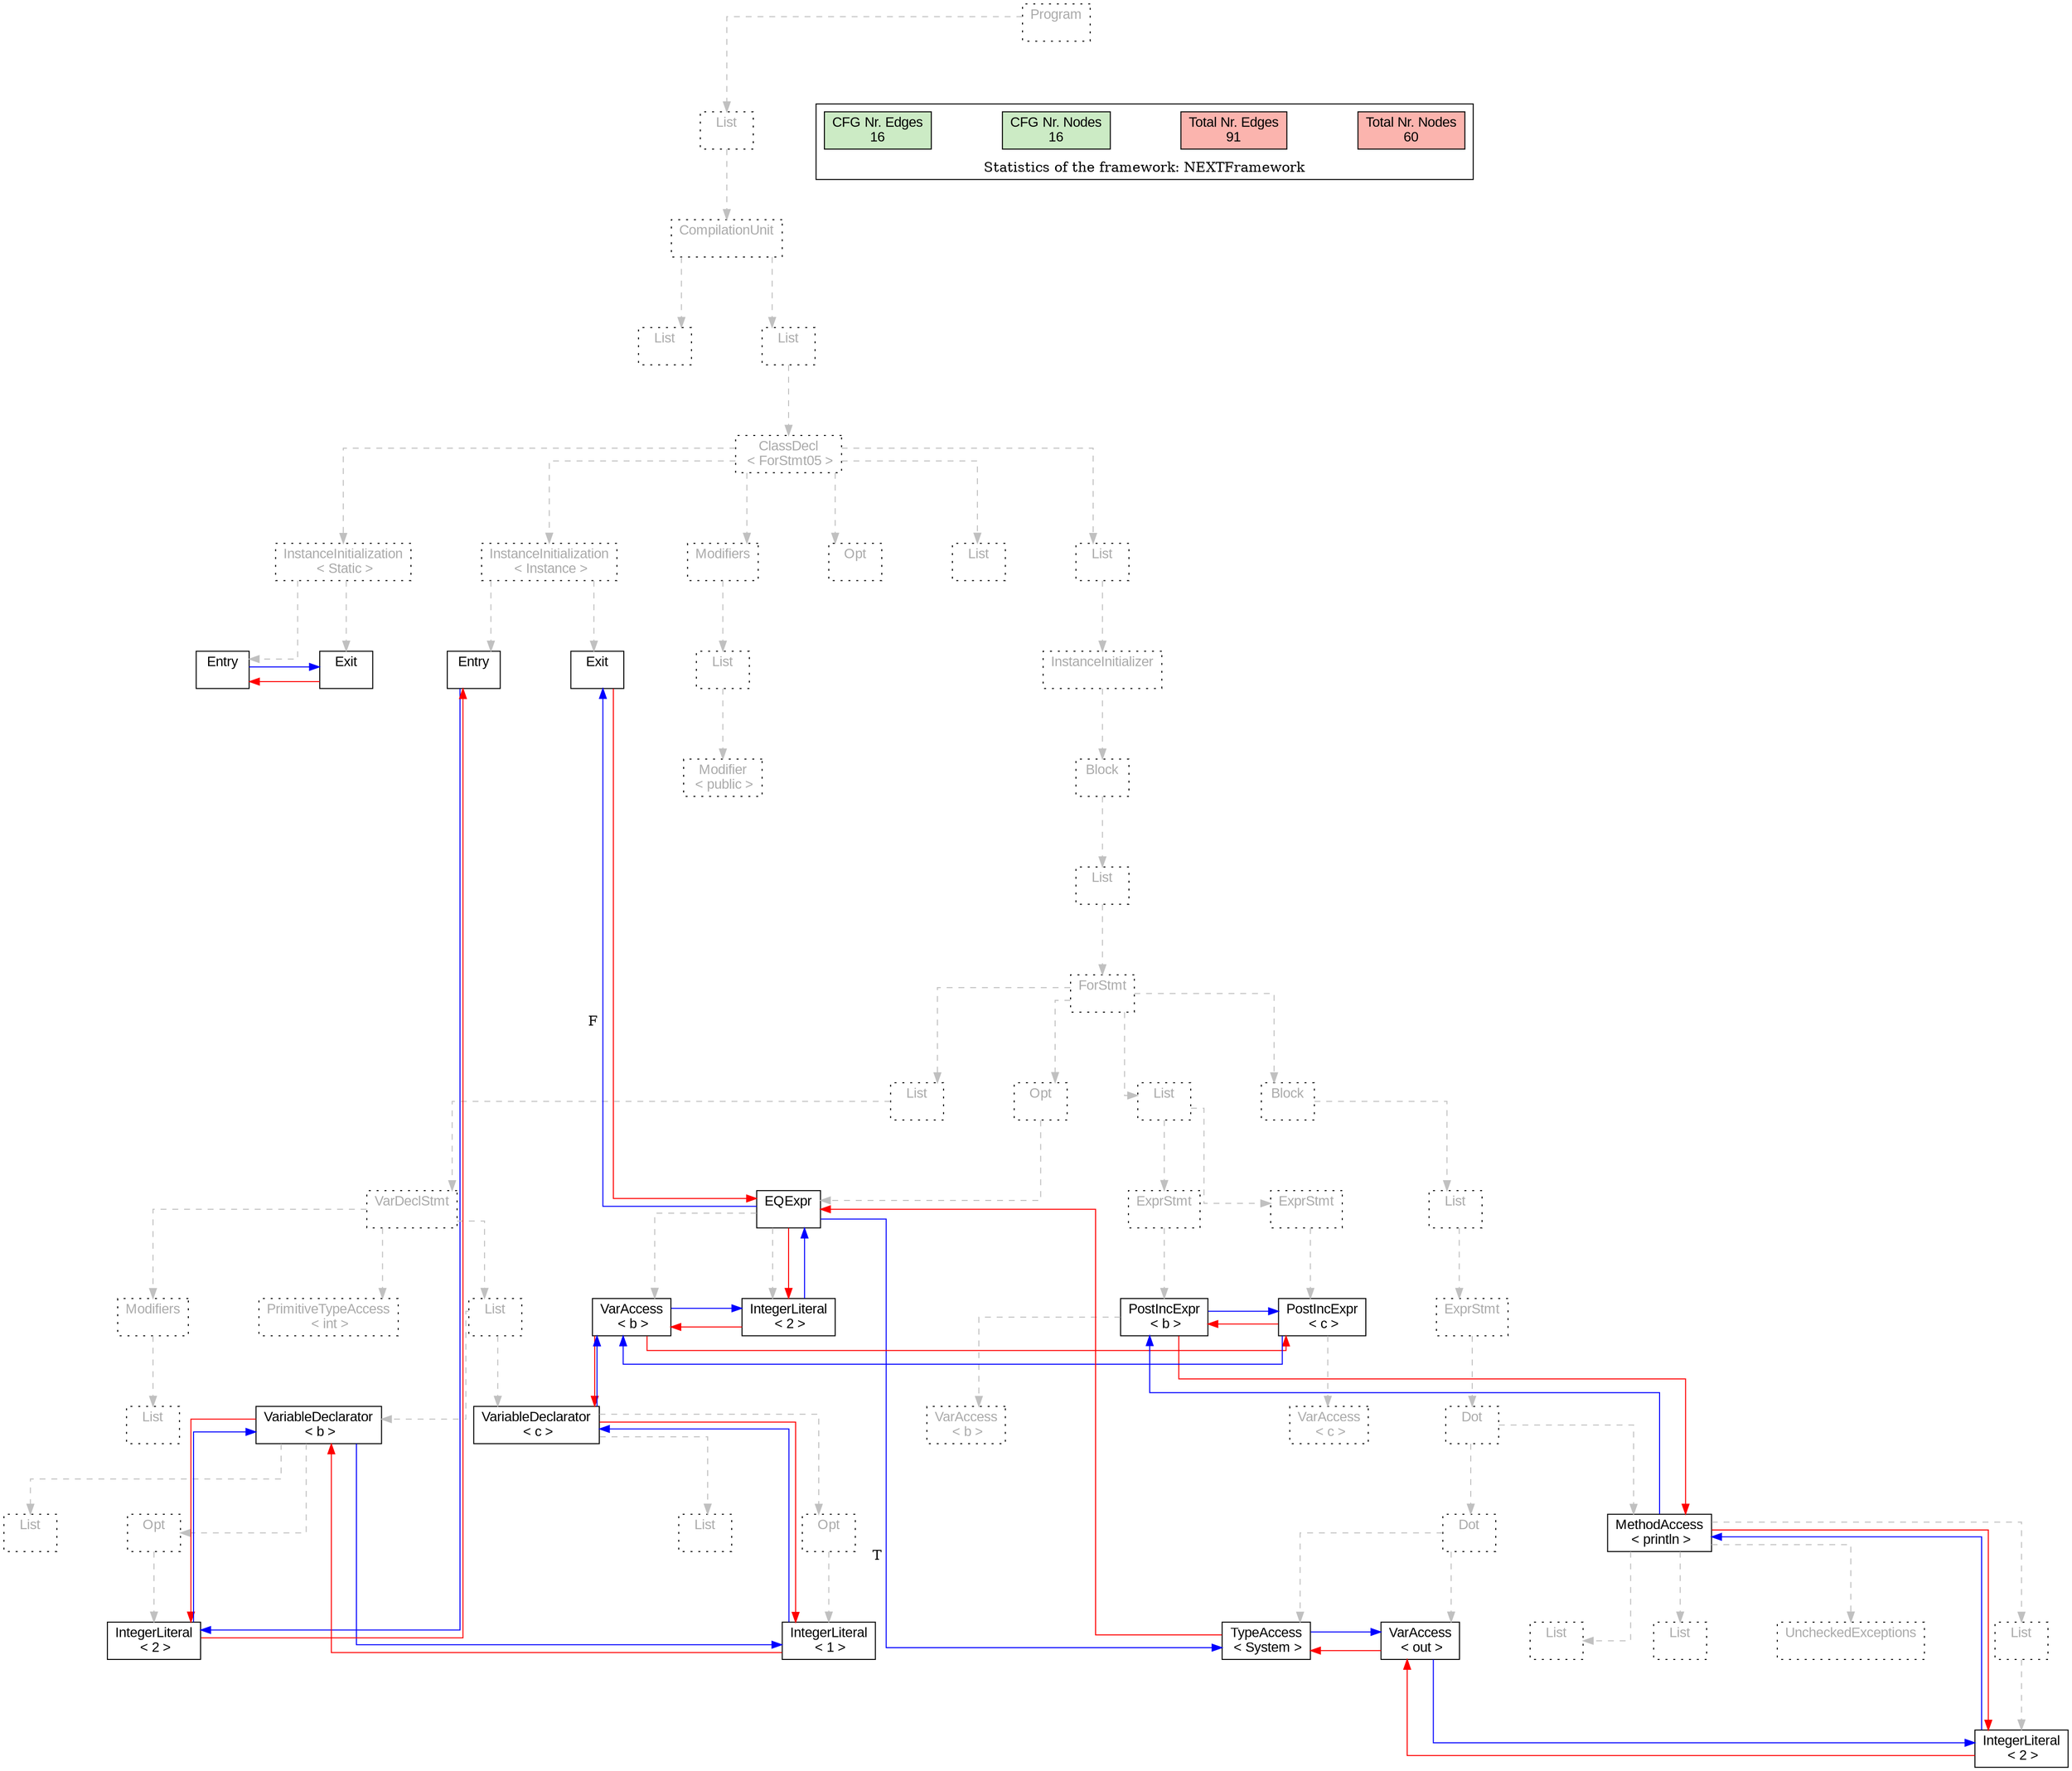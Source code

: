 digraph G {
graph [splines=ortho, nodesep="1", ranksep="1"]
node [shape=rect, fontname=Arial];
{ rank = same; "Program[0]"}
{ rank = same; "List[1]"}
{ rank = same; "CompilationUnit[2]"}
{ rank = same; "List[3]"; "List[4]"}
{ rank = same; "ClassDecl[5]"}
{ rank = same; "Modifiers[22]"; "Opt[25]"; "List[26]"; "List[27]"; "InstanceInitialization[6]"; "InstanceInitialization[14]"}
{ rank = same; "List[23]"; "InstanceInitializer[28]"; "Entry[7]"; "Exit[8]"; "Entry[15]"; "Exit[16]"}
{ rank = same; "Modifier[24]"; "Block[29]"}
{ rank = same; "List[30]"}
{ rank = same; "ForStmt[31]"}
{ rank = same; "List[32]"; "Opt[46]"; "List[50]"; "Block[57]"}
{ rank = same; "VarDeclStmt[33]"; "EQExpr[47]"; "ExprStmt[51]"; "ExprStmt[54]"; "List[58]"}
{ rank = same; "Modifiers[34]"; "PrimitiveTypeAccess[36]"; "List[37]"; "VarAccess[48]"; "IntegerLiteral[49]"; "PostIncExpr[52]"; "PostIncExpr[55]"; "ExprStmt[59]"}
{ rank = same; "List[35]"; "VariableDeclarator[38]"; "VariableDeclarator[42]"; "VarAccess[53]"; "VarAccess[56]"; "Dot[60]"}
{ rank = same; "List[39]"; "Opt[40]"; "List[43]"; "Opt[44]"; "Dot[61]"; "MethodAccess[64]"}
{ rank = same; "IntegerLiteral[41]"; "IntegerLiteral[45]"; "TypeAccess[62]"; "VarAccess[63]"; "List[66]"; "List[68]"; "List[69]"; "UncheckedExceptions[65]"}
{ rank = same; "IntegerLiteral[67]"}
"Program[0]" [label="Program\n ", style= dotted   fillcolor="#eeeeee" fontcolor="#aaaaaa"  ]
"List[1]" [label="List\n ", style= dotted   fillcolor="#eeeeee" fontcolor="#aaaaaa"  ]
"CompilationUnit[2]" [label="CompilationUnit\n ", style= dotted   fillcolor="#eeeeee" fontcolor="#aaaaaa"  ]
"List[3]" [label="List\n ", style= dotted   fillcolor="#eeeeee" fontcolor="#aaaaaa"  ]
"List[4]" [label="List\n ", style= dotted   fillcolor="#eeeeee" fontcolor="#aaaaaa"  ]
"ClassDecl[5]" [label="ClassDecl\n < ForStmt05 >", style= dotted   fillcolor="#eeeeee" fontcolor="#aaaaaa"  ]
"Modifiers[22]" [label="Modifiers\n ", style= dotted   fillcolor="#eeeeee" fontcolor="#aaaaaa"  ]
"List[23]" [label="List\n ", style= dotted   fillcolor="#eeeeee" fontcolor="#aaaaaa"  ]
"Modifier[24]" [label="Modifier\n < public >", style= dotted   fillcolor="#eeeeee" fontcolor="#aaaaaa"  ]
"Opt[25]" [label="Opt\n ", style= dotted   fillcolor="#eeeeee" fontcolor="#aaaaaa"  ]
"List[26]" [label="List\n ", style= dotted   fillcolor="#eeeeee" fontcolor="#aaaaaa"  ]
"List[27]" [label="List\n ", style= dotted   fillcolor="#eeeeee" fontcolor="#aaaaaa"  ]
"InstanceInitializer[28]" [label="InstanceInitializer\n ", style= dotted   fillcolor="#eeeeee" fontcolor="#aaaaaa"  ]
"Block[29]" [label="Block\n ", style= dotted   fillcolor="#eeeeee" fontcolor="#aaaaaa"  ]
"List[30]" [label="List\n ", style= dotted   fillcolor="#eeeeee" fontcolor="#aaaaaa"  ]
"ForStmt[31]" [label="ForStmt\n ", style= dotted   fillcolor="#eeeeee" fontcolor="#aaaaaa"  ]
"List[32]" [label="List\n ", style= dotted   fillcolor="#eeeeee" fontcolor="#aaaaaa"  ]
"VarDeclStmt[33]" [label="VarDeclStmt\n ", style= dotted   fillcolor="#eeeeee" fontcolor="#aaaaaa"  ]
"Modifiers[34]" [label="Modifiers\n ", style= dotted   fillcolor="#eeeeee" fontcolor="#aaaaaa"  ]
"List[35]" [label="List\n ", style= dotted   fillcolor="#eeeeee" fontcolor="#aaaaaa"  ]
"PrimitiveTypeAccess[36]" [label="PrimitiveTypeAccess\n < int >", style= dotted   fillcolor="#eeeeee" fontcolor="#aaaaaa"  ]
"List[37]" [label="List\n ", style= dotted   fillcolor="#eeeeee" fontcolor="#aaaaaa"  ]
"VariableDeclarator[38]" [label="VariableDeclarator\n < b >", fillcolor=white   style=filled  ]
"List[39]" [label="List\n ", style= dotted   fillcolor="#eeeeee" fontcolor="#aaaaaa"  ]
"Opt[40]" [label="Opt\n ", style= dotted   fillcolor="#eeeeee" fontcolor="#aaaaaa"  ]
"IntegerLiteral[41]" [label="IntegerLiteral\n < 2 >", fillcolor=white   style=filled  ]
"VariableDeclarator[42]" [label="VariableDeclarator\n < c >", fillcolor=white   style=filled  ]
"List[43]" [label="List\n ", style= dotted   fillcolor="#eeeeee" fontcolor="#aaaaaa"  ]
"Opt[44]" [label="Opt\n ", style= dotted   fillcolor="#eeeeee" fontcolor="#aaaaaa"  ]
"IntegerLiteral[45]" [label="IntegerLiteral\n < 1 >", fillcolor=white   style=filled  ]
"Opt[46]" [label="Opt\n ", style= dotted   fillcolor="#eeeeee" fontcolor="#aaaaaa"  ]
"EQExpr[47]" [label="EQExpr\n ", fillcolor=white   style=filled  ]
"VarAccess[48]" [label="VarAccess\n < b >", fillcolor=white   style=filled  ]
"IntegerLiteral[49]" [label="IntegerLiteral\n < 2 >", fillcolor=white   style=filled  ]
"List[50]" [label="List\n ", style= dotted   fillcolor="#eeeeee" fontcolor="#aaaaaa"  ]
"ExprStmt[51]" [label="ExprStmt\n ", style= dotted   fillcolor="#eeeeee" fontcolor="#aaaaaa"  ]
"PostIncExpr[52]" [label="PostIncExpr\n < b >", fillcolor=white   style=filled  ]
"VarAccess[53]" [label="VarAccess\n < b >", style= dotted   fillcolor="#eeeeee" fontcolor="#aaaaaa"  ]
"ExprStmt[54]" [label="ExprStmt\n ", style= dotted   fillcolor="#eeeeee" fontcolor="#aaaaaa"  ]
"PostIncExpr[55]" [label="PostIncExpr\n < c >", fillcolor=white   style=filled  ]
"VarAccess[56]" [label="VarAccess\n < c >", style= dotted   fillcolor="#eeeeee" fontcolor="#aaaaaa"  ]
"Block[57]" [label="Block\n ", style= dotted   fillcolor="#eeeeee" fontcolor="#aaaaaa"  ]
"List[58]" [label="List\n ", style= dotted   fillcolor="#eeeeee" fontcolor="#aaaaaa"  ]
"ExprStmt[59]" [label="ExprStmt\n ", style= dotted   fillcolor="#eeeeee" fontcolor="#aaaaaa"  ]
"Dot[60]" [label="Dot\n ", style= dotted   fillcolor="#eeeeee" fontcolor="#aaaaaa"  ]
"Dot[61]" [label="Dot\n ", style= dotted   fillcolor="#eeeeee" fontcolor="#aaaaaa"  ]
"TypeAccess[62]" [label="TypeAccess\n < System >", fillcolor=white   style=filled  ]
"VarAccess[63]" [label="VarAccess\n < out >", fillcolor=white   style=filled  ]
"MethodAccess[64]" [label="MethodAccess\n < println >", fillcolor=white   style=filled  ]
"List[66]" [label="List\n ", style= dotted   fillcolor="#eeeeee" fontcolor="#aaaaaa"  ]
"IntegerLiteral[67]" [label="IntegerLiteral\n < 2 >", fillcolor=white   style=filled  ]
"List[68]" [label="List\n ", style= dotted   fillcolor="#eeeeee" fontcolor="#aaaaaa"  ]
"List[69]" [label="List\n ", style= dotted   fillcolor="#eeeeee" fontcolor="#aaaaaa"  ]
"UncheckedExceptions[65]" [label="UncheckedExceptions\n ", style= dotted   fillcolor="#eeeeee" fontcolor="#aaaaaa"  ]
"InstanceInitialization[6]" [label="InstanceInitialization\n < Instance >", style= dotted   fillcolor="#eeeeee" fontcolor="#aaaaaa"  ]
"Entry[7]" [label="Entry\n ", fillcolor=white   style=filled  ]
"Exit[8]" [label="Exit\n ", fillcolor=white   style=filled  ]
"InstanceInitialization[14]" [label="InstanceInitialization\n < Static >", style= dotted   fillcolor="#eeeeee" fontcolor="#aaaaaa"  ]
"Entry[15]" [label="Entry\n ", fillcolor=white   style=filled  ]
"Exit[16]" [label="Exit\n ", fillcolor=white   style=filled  ]
"CompilationUnit[2]" -> "List[3]" [style=dashed, color=gray]
"List[23]" -> "Modifier[24]" [style=dashed, color=gray]
"Modifiers[22]" -> "List[23]" [style=dashed, color=gray]
"ClassDecl[5]" -> "Modifiers[22]" [style=dashed, color=gray]
"ClassDecl[5]" -> "Opt[25]" [style=dashed, color=gray]
"ClassDecl[5]" -> "List[26]" [style=dashed, color=gray]
"Modifiers[34]" -> "List[35]" [style=dashed, color=gray]
"VarDeclStmt[33]" -> "Modifiers[34]" [style=dashed, color=gray]
"VarDeclStmt[33]" -> "PrimitiveTypeAccess[36]" [style=dashed, color=gray]
"VariableDeclarator[38]" -> "List[39]" [style=dashed, color=gray]
"Opt[40]" -> "IntegerLiteral[41]" [style=dashed, color=gray]
"VariableDeclarator[38]" -> "Opt[40]" [style=dashed, color=gray]
"List[37]" -> "VariableDeclarator[38]" [style=dashed, color=gray]
"VariableDeclarator[42]" -> "List[43]" [style=dashed, color=gray]
"Opt[44]" -> "IntegerLiteral[45]" [style=dashed, color=gray]
"VariableDeclarator[42]" -> "Opt[44]" [style=dashed, color=gray]
"List[37]" -> "VariableDeclarator[42]" [style=dashed, color=gray]
"VarDeclStmt[33]" -> "List[37]" [style=dashed, color=gray]
"List[32]" -> "VarDeclStmt[33]" [style=dashed, color=gray]
"ForStmt[31]" -> "List[32]" [style=dashed, color=gray]
"EQExpr[47]" -> "VarAccess[48]" [style=dashed, color=gray]
"EQExpr[47]" -> "IntegerLiteral[49]" [style=dashed, color=gray]
"Opt[46]" -> "EQExpr[47]" [style=dashed, color=gray]
"ForStmt[31]" -> "Opt[46]" [style=dashed, color=gray]
"PostIncExpr[52]" -> "VarAccess[53]" [style=dashed, color=gray]
"ExprStmt[51]" -> "PostIncExpr[52]" [style=dashed, color=gray]
"List[50]" -> "ExprStmt[51]" [style=dashed, color=gray]
"PostIncExpr[55]" -> "VarAccess[56]" [style=dashed, color=gray]
"ExprStmt[54]" -> "PostIncExpr[55]" [style=dashed, color=gray]
"List[50]" -> "ExprStmt[54]" [style=dashed, color=gray]
"ForStmt[31]" -> "List[50]" [style=dashed, color=gray]
"Dot[61]" -> "TypeAccess[62]" [style=dashed, color=gray]
"Dot[61]" -> "VarAccess[63]" [style=dashed, color=gray]
"Dot[60]" -> "Dot[61]" [style=dashed, color=gray]
"List[66]" -> "IntegerLiteral[67]" [style=dashed, color=gray]
"MethodAccess[64]" -> "List[66]" [style=dashed, color=gray]
"MethodAccess[64]" -> "List[68]" [style=dashed, color=gray]
"MethodAccess[64]" -> "List[69]" [style=dashed, color=gray]
"MethodAccess[64]" -> "UncheckedExceptions[65]" [style=dashed, color=gray]
"Dot[60]" -> "MethodAccess[64]" [style=dashed, color=gray]
"ExprStmt[59]" -> "Dot[60]" [style=dashed, color=gray]
"List[58]" -> "ExprStmt[59]" [style=dashed, color=gray]
"Block[57]" -> "List[58]" [style=dashed, color=gray]
"ForStmt[31]" -> "Block[57]" [style=dashed, color=gray]
"List[30]" -> "ForStmt[31]" [style=dashed, color=gray]
"Block[29]" -> "List[30]" [style=dashed, color=gray]
"InstanceInitializer[28]" -> "Block[29]" [style=dashed, color=gray]
"List[27]" -> "InstanceInitializer[28]" [style=dashed, color=gray]
"ClassDecl[5]" -> "List[27]" [style=dashed, color=gray]
"InstanceInitialization[6]" -> "Entry[7]" [style=dashed, color=gray]
"InstanceInitialization[6]" -> "Exit[8]" [style=dashed, color=gray]
"InstanceInitialization[14]" -> "Entry[15]" [style=dashed, color=gray]
"InstanceInitialization[14]" -> "Exit[16]" [style=dashed, color=gray]
"ClassDecl[5]" -> "InstanceInitialization[6]" [style=dashed, color=gray]
"ClassDecl[5]" -> "InstanceInitialization[14]" [style=dashed, color=gray]
"List[4]" -> "ClassDecl[5]" [style=dashed, color=gray]
"CompilationUnit[2]" -> "List[4]" [style=dashed, color=gray]
"List[1]" -> "CompilationUnit[2]" [style=dashed, color=gray]
"Program[0]" -> "List[1]" [style=dashed, color=gray]
"Exit[16]" -> "Entry[15]" [color=red, constraint=false]
"Entry[15]" -> "Exit[16]" [color=blue, constraint=false, xlabel=" "] 
"PostIncExpr[55]" -> "VarAccess[48]" [color=blue, constraint=false, xlabel=" "] 
"PostIncExpr[55]" -> "PostIncExpr[52]" [color=red, constraint=false]
"PostIncExpr[52]" -> "PostIncExpr[55]" [color=blue, constraint=false, xlabel=" "] 
"PostIncExpr[52]" -> "MethodAccess[64]" [color=red, constraint=false]
"MethodAccess[64]" -> "PostIncExpr[52]" [color=blue, constraint=false, xlabel=" "] 
"MethodAccess[64]" -> "IntegerLiteral[67]" [color=red, constraint=false]
"IntegerLiteral[67]" -> "MethodAccess[64]" [color=blue, constraint=false, xlabel=" "] 
"IntegerLiteral[67]" -> "VarAccess[63]" [color=red, constraint=false]
"VarAccess[63]" -> "IntegerLiteral[67]" [color=blue, constraint=false, xlabel=" "] 
"VarAccess[63]" -> "TypeAccess[62]" [color=red, constraint=false]
"TypeAccess[62]" -> "VarAccess[63]" [color=blue, constraint=false, xlabel=" "] 
"TypeAccess[62]" -> "EQExpr[47]" [color=red, constraint=false]
"Exit[8]" -> "EQExpr[47]" [color=red, constraint=false]
"EQExpr[47]" -> "TypeAccess[62]" [color=blue, constraint=false, xlabel="T "] 
"EQExpr[47]" -> "Exit[8]" [color=blue, constraint=false, xlabel="F "] 
"EQExpr[47]" -> "IntegerLiteral[49]" [color=red, constraint=false]
"IntegerLiteral[49]" -> "EQExpr[47]" [color=blue, constraint=false, xlabel=" "] 
"IntegerLiteral[49]" -> "VarAccess[48]" [color=red, constraint=false]
"VarAccess[48]" -> "IntegerLiteral[49]" [color=blue, constraint=false, xlabel=" "] 
"VarAccess[48]" -> "VariableDeclarator[42]" [color=red, constraint=false]
"VarAccess[48]" -> "PostIncExpr[55]" [color=red, constraint=false]
"VariableDeclarator[42]" -> "VarAccess[48]" [color=blue, constraint=false, xlabel=" "] 
"VariableDeclarator[42]" -> "IntegerLiteral[45]" [color=red, constraint=false]
"IntegerLiteral[45]" -> "VariableDeclarator[42]" [color=blue, constraint=false, xlabel=" "] 
"IntegerLiteral[45]" -> "VariableDeclarator[38]" [color=red, constraint=false]
"VariableDeclarator[38]" -> "IntegerLiteral[45]" [color=blue, constraint=false, xlabel=" "] 
"VariableDeclarator[38]" -> "IntegerLiteral[41]" [color=red, constraint=false]
"IntegerLiteral[41]" -> "VariableDeclarator[38]" [color=blue, constraint=false, xlabel=" "] 
"IntegerLiteral[41]" -> "Entry[7]" [color=red, constraint=false]
"Entry[7]" -> "IntegerLiteral[41]" [color=blue, constraint=false, xlabel=" "] 
"List[3]" -> "List[4]" [style=invis]
"InstanceInitialization[14]" -> "InstanceInitialization[6]" -> "Modifiers[22]" -> "Opt[25]" -> "List[26]" -> "List[27]" [style=invis]
"List[32]" -> "Opt[46]" -> "List[50]" -> "Block[57]" [style=invis]
"Modifiers[34]" -> "PrimitiveTypeAccess[36]" -> "List[37]" [style=invis]
"VariableDeclarator[38]" -> "VariableDeclarator[42]" [style=invis]
"List[39]" -> "Opt[40]" [style=invis]
"List[43]" -> "Opt[44]" [style=invis]
"VarAccess[48]" -> "IntegerLiteral[49]" [style=invis]
"ExprStmt[51]" -> "ExprStmt[54]" [style=invis]
"Dot[61]" -> "MethodAccess[64]" [style=invis]
"TypeAccess[62]" -> "VarAccess[63]" [style=invis]
"Entry[7]" -> "Exit[8]" [style=invis]
"Entry[15]" -> "Exit[16]" [style=invis]

subgraph cluster_legend {
{node [style=filled, fillcolor=1, colorscheme="pastel13"]
Nodes [label="Total Nr. Nodes
60", fillcolor=1]
Edges [label="Total Nr. Edges
91", fillcolor=1]
NodesCFG [label="CFG Nr. Nodes
16", fillcolor=3]
EdgesCFG [label="CFG Nr. Edges
16", fillcolor=3]
Nodes-> "Program[0]" -> NodesCFG  [style="invis"]
Edges -> "Program[0]" ->EdgesCFG [style="invis"]}
label = "Statistics of the framework: NEXTFramework"
style="solid"
ranksep=0.05
nodesep=0.01
labelloc = b
len=2
}}